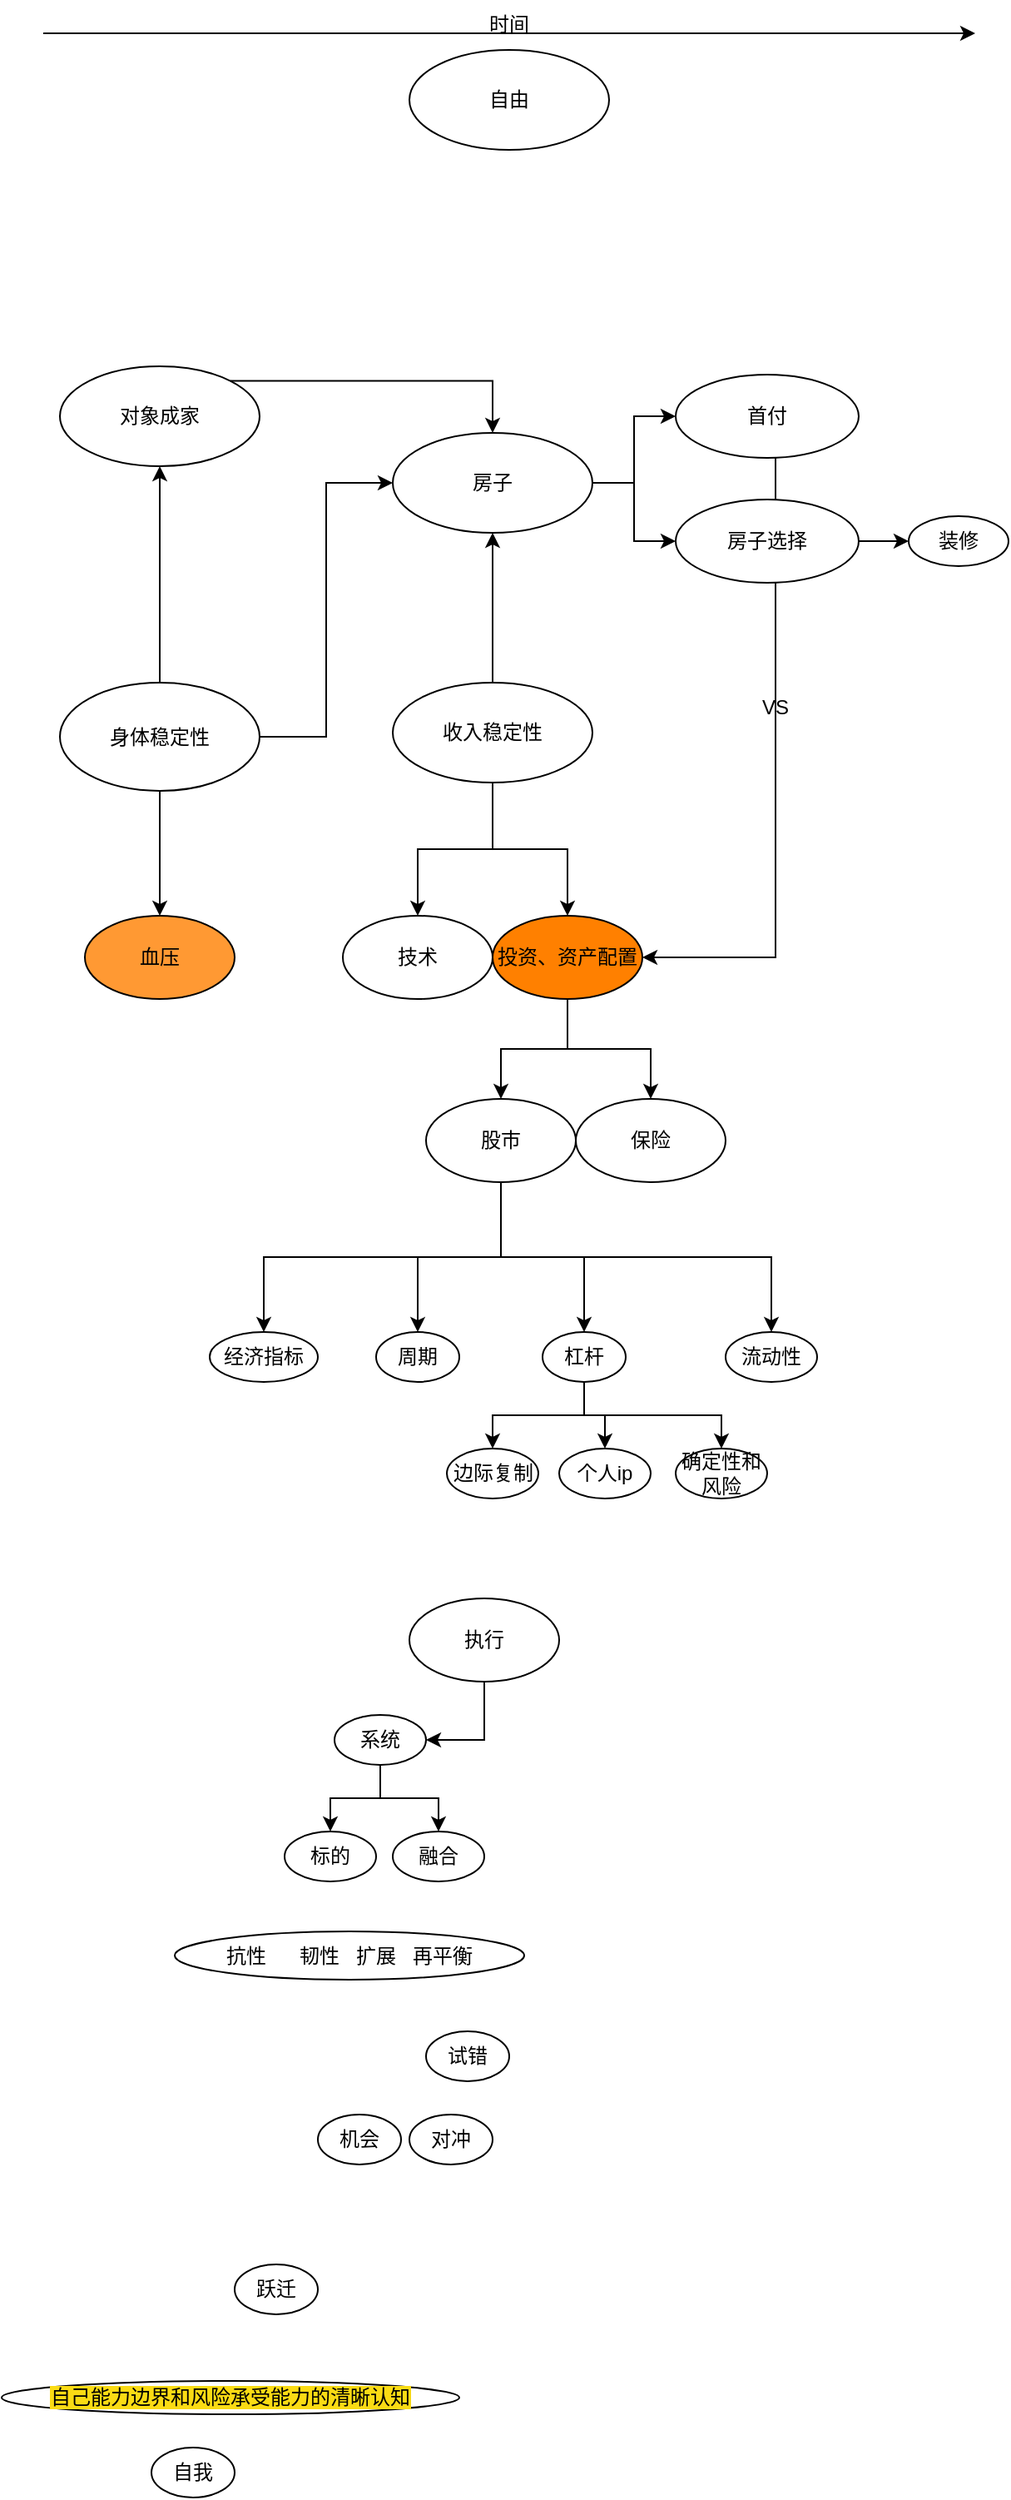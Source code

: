 <mxfile version="20.2.3" type="github">
  <diagram id="d3kX76iIKoJ4xAQK4GNq" name="第 1 页">
    <mxGraphModel dx="1422" dy="800" grid="1" gridSize="10" guides="1" tooltips="1" connect="1" arrows="1" fold="1" page="1" pageScale="1" pageWidth="827" pageHeight="1169" math="0" shadow="0">
      <root>
        <mxCell id="0" />
        <mxCell id="1" parent="0" />
        <mxCell id="ePfMNn7ndaOWINTpqlZt-8" style="edgeStyle=orthogonalEdgeStyle;rounded=0;orthogonalLoop=1;jettySize=auto;html=1;exitX=0.5;exitY=0;exitDx=0;exitDy=0;entryX=0.5;entryY=1;entryDx=0;entryDy=0;" edge="1" parent="1" source="ePfMNn7ndaOWINTpqlZt-1" target="ePfMNn7ndaOWINTpqlZt-7">
          <mxGeometry relative="1" as="geometry" />
        </mxCell>
        <mxCell id="ePfMNn7ndaOWINTpqlZt-13" style="edgeStyle=orthogonalEdgeStyle;rounded=0;orthogonalLoop=1;jettySize=auto;html=1;exitX=0.5;exitY=1;exitDx=0;exitDy=0;" edge="1" parent="1" source="ePfMNn7ndaOWINTpqlZt-1" target="ePfMNn7ndaOWINTpqlZt-11">
          <mxGeometry relative="1" as="geometry" />
        </mxCell>
        <mxCell id="ePfMNn7ndaOWINTpqlZt-19" style="edgeStyle=orthogonalEdgeStyle;rounded=0;orthogonalLoop=1;jettySize=auto;html=1;exitX=1;exitY=0.5;exitDx=0;exitDy=0;entryX=0;entryY=0.5;entryDx=0;entryDy=0;" edge="1" parent="1" source="ePfMNn7ndaOWINTpqlZt-1" target="ePfMNn7ndaOWINTpqlZt-4">
          <mxGeometry relative="1" as="geometry" />
        </mxCell>
        <mxCell id="ePfMNn7ndaOWINTpqlZt-1" value="身体稳定性" style="ellipse;whiteSpace=wrap;html=1;" vertex="1" parent="1">
          <mxGeometry x="240" y="410" width="120" height="65" as="geometry" />
        </mxCell>
        <mxCell id="ePfMNn7ndaOWINTpqlZt-10" style="edgeStyle=orthogonalEdgeStyle;rounded=0;orthogonalLoop=1;jettySize=auto;html=1;exitX=0.5;exitY=0;exitDx=0;exitDy=0;entryX=0.5;entryY=1;entryDx=0;entryDy=0;" edge="1" parent="1" source="ePfMNn7ndaOWINTpqlZt-2" target="ePfMNn7ndaOWINTpqlZt-4">
          <mxGeometry relative="1" as="geometry" />
        </mxCell>
        <mxCell id="ePfMNn7ndaOWINTpqlZt-17" style="edgeStyle=orthogonalEdgeStyle;rounded=0;orthogonalLoop=1;jettySize=auto;html=1;exitX=0.5;exitY=1;exitDx=0;exitDy=0;entryX=0.5;entryY=0;entryDx=0;entryDy=0;" edge="1" parent="1" source="ePfMNn7ndaOWINTpqlZt-2" target="ePfMNn7ndaOWINTpqlZt-14">
          <mxGeometry relative="1" as="geometry" />
        </mxCell>
        <mxCell id="ePfMNn7ndaOWINTpqlZt-18" style="edgeStyle=orthogonalEdgeStyle;rounded=0;orthogonalLoop=1;jettySize=auto;html=1;exitX=0.5;exitY=1;exitDx=0;exitDy=0;entryX=0.5;entryY=0;entryDx=0;entryDy=0;" edge="1" parent="1" source="ePfMNn7ndaOWINTpqlZt-2" target="ePfMNn7ndaOWINTpqlZt-15">
          <mxGeometry relative="1" as="geometry" />
        </mxCell>
        <mxCell id="ePfMNn7ndaOWINTpqlZt-2" value="收入稳定性" style="ellipse;whiteSpace=wrap;html=1;" vertex="1" parent="1">
          <mxGeometry x="440" y="410" width="120" height="60" as="geometry" />
        </mxCell>
        <mxCell id="ePfMNn7ndaOWINTpqlZt-24" style="edgeStyle=orthogonalEdgeStyle;rounded=0;orthogonalLoop=1;jettySize=auto;html=1;exitX=1;exitY=0.5;exitDx=0;exitDy=0;" edge="1" parent="1" source="ePfMNn7ndaOWINTpqlZt-4" target="ePfMNn7ndaOWINTpqlZt-20">
          <mxGeometry relative="1" as="geometry" />
        </mxCell>
        <mxCell id="ePfMNn7ndaOWINTpqlZt-25" style="edgeStyle=orthogonalEdgeStyle;rounded=0;orthogonalLoop=1;jettySize=auto;html=1;exitX=1;exitY=0.5;exitDx=0;exitDy=0;entryX=0;entryY=0.5;entryDx=0;entryDy=0;" edge="1" parent="1" source="ePfMNn7ndaOWINTpqlZt-4" target="ePfMNn7ndaOWINTpqlZt-23">
          <mxGeometry relative="1" as="geometry" />
        </mxCell>
        <mxCell id="ePfMNn7ndaOWINTpqlZt-4" value="房子" style="ellipse;whiteSpace=wrap;html=1;" vertex="1" parent="1">
          <mxGeometry x="440" y="260" width="120" height="60" as="geometry" />
        </mxCell>
        <mxCell id="ePfMNn7ndaOWINTpqlZt-22" style="edgeStyle=orthogonalEdgeStyle;rounded=0;orthogonalLoop=1;jettySize=auto;html=1;exitX=1;exitY=0;exitDx=0;exitDy=0;entryX=0.5;entryY=0;entryDx=0;entryDy=0;" edge="1" parent="1" source="ePfMNn7ndaOWINTpqlZt-7" target="ePfMNn7ndaOWINTpqlZt-4">
          <mxGeometry relative="1" as="geometry" />
        </mxCell>
        <mxCell id="ePfMNn7ndaOWINTpqlZt-7" value="对象成家" style="ellipse;whiteSpace=wrap;html=1;" vertex="1" parent="1">
          <mxGeometry x="240" y="220" width="120" height="60" as="geometry" />
        </mxCell>
        <mxCell id="ePfMNn7ndaOWINTpqlZt-11" value="血压" style="ellipse;whiteSpace=wrap;html=1;fillColor=#FF9933;" vertex="1" parent="1">
          <mxGeometry x="255" y="550" width="90" height="50" as="geometry" />
        </mxCell>
        <mxCell id="ePfMNn7ndaOWINTpqlZt-14" value="技术" style="ellipse;whiteSpace=wrap;html=1;" vertex="1" parent="1">
          <mxGeometry x="410" y="550" width="90" height="50" as="geometry" />
        </mxCell>
        <mxCell id="ePfMNn7ndaOWINTpqlZt-36" style="edgeStyle=orthogonalEdgeStyle;rounded=0;orthogonalLoop=1;jettySize=auto;html=1;exitX=0.5;exitY=1;exitDx=0;exitDy=0;entryX=0.5;entryY=0;entryDx=0;entryDy=0;" edge="1" parent="1" source="ePfMNn7ndaOWINTpqlZt-15" target="ePfMNn7ndaOWINTpqlZt-34">
          <mxGeometry relative="1" as="geometry" />
        </mxCell>
        <mxCell id="ePfMNn7ndaOWINTpqlZt-37" style="edgeStyle=orthogonalEdgeStyle;rounded=0;orthogonalLoop=1;jettySize=auto;html=1;exitX=0.5;exitY=1;exitDx=0;exitDy=0;" edge="1" parent="1" source="ePfMNn7ndaOWINTpqlZt-15" target="ePfMNn7ndaOWINTpqlZt-35">
          <mxGeometry relative="1" as="geometry" />
        </mxCell>
        <mxCell id="ePfMNn7ndaOWINTpqlZt-15" value="投资、资产配置" style="ellipse;whiteSpace=wrap;html=1;fillColor=#FF8000;" vertex="1" parent="1">
          <mxGeometry x="500" y="550" width="90" height="50" as="geometry" />
        </mxCell>
        <mxCell id="ePfMNn7ndaOWINTpqlZt-26" style="edgeStyle=orthogonalEdgeStyle;rounded=0;orthogonalLoop=1;jettySize=auto;html=1;exitX=0.5;exitY=1;exitDx=0;exitDy=0;entryX=1;entryY=0.5;entryDx=0;entryDy=0;" edge="1" parent="1" source="ePfMNn7ndaOWINTpqlZt-20" target="ePfMNn7ndaOWINTpqlZt-15">
          <mxGeometry relative="1" as="geometry">
            <Array as="points">
              <mxPoint x="665" y="250" />
              <mxPoint x="670" y="250" />
              <mxPoint x="670" y="575" />
            </Array>
          </mxGeometry>
        </mxCell>
        <mxCell id="ePfMNn7ndaOWINTpqlZt-20" value="首付" style="ellipse;whiteSpace=wrap;html=1;" vertex="1" parent="1">
          <mxGeometry x="610" y="225" width="110" height="50" as="geometry" />
        </mxCell>
        <mxCell id="ePfMNn7ndaOWINTpqlZt-31" style="edgeStyle=orthogonalEdgeStyle;rounded=0;orthogonalLoop=1;jettySize=auto;html=1;exitX=1;exitY=0.5;exitDx=0;exitDy=0;" edge="1" parent="1" source="ePfMNn7ndaOWINTpqlZt-23" target="ePfMNn7ndaOWINTpqlZt-30">
          <mxGeometry relative="1" as="geometry" />
        </mxCell>
        <mxCell id="ePfMNn7ndaOWINTpqlZt-23" value="房子选择" style="ellipse;whiteSpace=wrap;html=1;" vertex="1" parent="1">
          <mxGeometry x="610" y="300" width="110" height="50" as="geometry" />
        </mxCell>
        <mxCell id="ePfMNn7ndaOWINTpqlZt-27" value="VS" style="text;html=1;strokeColor=none;fillColor=none;align=center;verticalAlign=middle;whiteSpace=wrap;rounded=0;" vertex="1" parent="1">
          <mxGeometry x="640" y="410" width="60" height="30" as="geometry" />
        </mxCell>
        <mxCell id="ePfMNn7ndaOWINTpqlZt-28" value="" style="endArrow=classic;html=1;rounded=0;" edge="1" parent="1">
          <mxGeometry width="50" height="50" relative="1" as="geometry">
            <mxPoint x="230" y="20" as="sourcePoint" />
            <mxPoint x="790" y="20" as="targetPoint" />
          </mxGeometry>
        </mxCell>
        <mxCell id="ePfMNn7ndaOWINTpqlZt-29" value="时间" style="text;html=1;strokeColor=none;fillColor=none;align=center;verticalAlign=middle;whiteSpace=wrap;rounded=0;" vertex="1" parent="1">
          <mxGeometry x="480" width="60" height="30" as="geometry" />
        </mxCell>
        <mxCell id="ePfMNn7ndaOWINTpqlZt-30" value="装修" style="ellipse;whiteSpace=wrap;html=1;" vertex="1" parent="1">
          <mxGeometry x="750" y="310" width="60" height="30" as="geometry" />
        </mxCell>
        <mxCell id="ePfMNn7ndaOWINTpqlZt-45" style="edgeStyle=orthogonalEdgeStyle;rounded=0;orthogonalLoop=1;jettySize=auto;html=1;exitX=0.5;exitY=1;exitDx=0;exitDy=0;" edge="1" parent="1" source="ePfMNn7ndaOWINTpqlZt-34" target="ePfMNn7ndaOWINTpqlZt-38">
          <mxGeometry relative="1" as="geometry" />
        </mxCell>
        <mxCell id="ePfMNn7ndaOWINTpqlZt-46" style="edgeStyle=orthogonalEdgeStyle;rounded=0;orthogonalLoop=1;jettySize=auto;html=1;exitX=0.5;exitY=1;exitDx=0;exitDy=0;entryX=0.5;entryY=0;entryDx=0;entryDy=0;" edge="1" parent="1" source="ePfMNn7ndaOWINTpqlZt-34" target="ePfMNn7ndaOWINTpqlZt-39">
          <mxGeometry relative="1" as="geometry" />
        </mxCell>
        <mxCell id="ePfMNn7ndaOWINTpqlZt-52" style="edgeStyle=orthogonalEdgeStyle;rounded=0;orthogonalLoop=1;jettySize=auto;html=1;exitX=0.5;exitY=1;exitDx=0;exitDy=0;" edge="1" parent="1" source="ePfMNn7ndaOWINTpqlZt-34" target="ePfMNn7ndaOWINTpqlZt-50">
          <mxGeometry relative="1" as="geometry" />
        </mxCell>
        <mxCell id="ePfMNn7ndaOWINTpqlZt-72" style="edgeStyle=orthogonalEdgeStyle;rounded=0;orthogonalLoop=1;jettySize=auto;html=1;exitX=0.5;exitY=1;exitDx=0;exitDy=0;" edge="1" parent="1" source="ePfMNn7ndaOWINTpqlZt-34" target="ePfMNn7ndaOWINTpqlZt-70">
          <mxGeometry relative="1" as="geometry" />
        </mxCell>
        <mxCell id="ePfMNn7ndaOWINTpqlZt-34" value="股市" style="ellipse;whiteSpace=wrap;html=1;" vertex="1" parent="1">
          <mxGeometry x="460" y="660" width="90" height="50" as="geometry" />
        </mxCell>
        <mxCell id="ePfMNn7ndaOWINTpqlZt-35" value="保险" style="ellipse;whiteSpace=wrap;html=1;" vertex="1" parent="1">
          <mxGeometry x="550" y="660" width="90" height="50" as="geometry" />
        </mxCell>
        <mxCell id="ePfMNn7ndaOWINTpqlZt-38" value="周期" style="ellipse;whiteSpace=wrap;html=1;" vertex="1" parent="1">
          <mxGeometry x="430" y="800" width="50" height="30" as="geometry" />
        </mxCell>
        <mxCell id="ePfMNn7ndaOWINTpqlZt-47" style="edgeStyle=orthogonalEdgeStyle;rounded=0;orthogonalLoop=1;jettySize=auto;html=1;exitX=0.5;exitY=1;exitDx=0;exitDy=0;entryX=0.5;entryY=0;entryDx=0;entryDy=0;" edge="1" parent="1" source="ePfMNn7ndaOWINTpqlZt-39" target="ePfMNn7ndaOWINTpqlZt-42">
          <mxGeometry relative="1" as="geometry" />
        </mxCell>
        <mxCell id="ePfMNn7ndaOWINTpqlZt-48" style="edgeStyle=orthogonalEdgeStyle;rounded=0;orthogonalLoop=1;jettySize=auto;html=1;exitX=0.5;exitY=1;exitDx=0;exitDy=0;" edge="1" parent="1" source="ePfMNn7ndaOWINTpqlZt-39" target="ePfMNn7ndaOWINTpqlZt-43">
          <mxGeometry relative="1" as="geometry" />
        </mxCell>
        <mxCell id="ePfMNn7ndaOWINTpqlZt-49" style="edgeStyle=orthogonalEdgeStyle;rounded=0;orthogonalLoop=1;jettySize=auto;html=1;exitX=0.5;exitY=1;exitDx=0;exitDy=0;" edge="1" parent="1" source="ePfMNn7ndaOWINTpqlZt-39" target="ePfMNn7ndaOWINTpqlZt-44">
          <mxGeometry relative="1" as="geometry" />
        </mxCell>
        <mxCell id="ePfMNn7ndaOWINTpqlZt-39" value="杠杆" style="ellipse;whiteSpace=wrap;html=1;" vertex="1" parent="1">
          <mxGeometry x="530" y="800" width="50" height="30" as="geometry" />
        </mxCell>
        <mxCell id="ePfMNn7ndaOWINTpqlZt-40" value="跃迁" style="ellipse;whiteSpace=wrap;html=1;" vertex="1" parent="1">
          <mxGeometry x="345" y="1360" width="50" height="30" as="geometry" />
        </mxCell>
        <mxCell id="ePfMNn7ndaOWINTpqlZt-41" value="自由" style="ellipse;whiteSpace=wrap;html=1;" vertex="1" parent="1">
          <mxGeometry x="450" y="30" width="120" height="60" as="geometry" />
        </mxCell>
        <mxCell id="ePfMNn7ndaOWINTpqlZt-42" value="边际复制" style="ellipse;whiteSpace=wrap;html=1;" vertex="1" parent="1">
          <mxGeometry x="472.5" y="870" width="55" height="30" as="geometry" />
        </mxCell>
        <mxCell id="ePfMNn7ndaOWINTpqlZt-43" value="个人ip" style="ellipse;whiteSpace=wrap;html=1;" vertex="1" parent="1">
          <mxGeometry x="540" y="870" width="55" height="30" as="geometry" />
        </mxCell>
        <mxCell id="ePfMNn7ndaOWINTpqlZt-44" value="确定性和风险" style="ellipse;whiteSpace=wrap;html=1;" vertex="1" parent="1">
          <mxGeometry x="610" y="870" width="55" height="30" as="geometry" />
        </mxCell>
        <mxCell id="ePfMNn7ndaOWINTpqlZt-50" value="经济指标" style="ellipse;whiteSpace=wrap;html=1;" vertex="1" parent="1">
          <mxGeometry x="330" y="800" width="65" height="30" as="geometry" />
        </mxCell>
        <mxCell id="ePfMNn7ndaOWINTpqlZt-60" style="edgeStyle=orthogonalEdgeStyle;rounded=0;orthogonalLoop=1;jettySize=auto;html=1;exitX=0.5;exitY=1;exitDx=0;exitDy=0;entryX=1;entryY=0.5;entryDx=0;entryDy=0;" edge="1" parent="1" source="ePfMNn7ndaOWINTpqlZt-55" target="ePfMNn7ndaOWINTpqlZt-57">
          <mxGeometry relative="1" as="geometry" />
        </mxCell>
        <mxCell id="ePfMNn7ndaOWINTpqlZt-55" value="执行" style="ellipse;whiteSpace=wrap;html=1;" vertex="1" parent="1">
          <mxGeometry x="450" y="960" width="90" height="50" as="geometry" />
        </mxCell>
        <mxCell id="ePfMNn7ndaOWINTpqlZt-61" style="edgeStyle=orthogonalEdgeStyle;rounded=0;orthogonalLoop=1;jettySize=auto;html=1;exitX=0.5;exitY=1;exitDx=0;exitDy=0;" edge="1" parent="1" source="ePfMNn7ndaOWINTpqlZt-57" target="ePfMNn7ndaOWINTpqlZt-58">
          <mxGeometry relative="1" as="geometry" />
        </mxCell>
        <mxCell id="ePfMNn7ndaOWINTpqlZt-62" style="edgeStyle=orthogonalEdgeStyle;rounded=0;orthogonalLoop=1;jettySize=auto;html=1;exitX=0.5;exitY=1;exitDx=0;exitDy=0;entryX=0.5;entryY=0;entryDx=0;entryDy=0;" edge="1" parent="1" source="ePfMNn7ndaOWINTpqlZt-57" target="ePfMNn7ndaOWINTpqlZt-59">
          <mxGeometry relative="1" as="geometry" />
        </mxCell>
        <mxCell id="ePfMNn7ndaOWINTpqlZt-57" value="系统" style="ellipse;whiteSpace=wrap;html=1;" vertex="1" parent="1">
          <mxGeometry x="405" y="1030" width="55" height="30" as="geometry" />
        </mxCell>
        <mxCell id="ePfMNn7ndaOWINTpqlZt-58" value="标的" style="ellipse;whiteSpace=wrap;html=1;" vertex="1" parent="1">
          <mxGeometry x="375" y="1100" width="55" height="30" as="geometry" />
        </mxCell>
        <mxCell id="ePfMNn7ndaOWINTpqlZt-59" value="融合" style="ellipse;whiteSpace=wrap;html=1;" vertex="1" parent="1">
          <mxGeometry x="440" y="1100" width="55" height="30" as="geometry" />
        </mxCell>
        <mxCell id="ePfMNn7ndaOWINTpqlZt-64" value="对冲" style="ellipse;whiteSpace=wrap;html=1;" vertex="1" parent="1">
          <mxGeometry x="450" y="1270" width="50" height="30" as="geometry" />
        </mxCell>
        <mxCell id="ePfMNn7ndaOWINTpqlZt-65" value="抗性&amp;nbsp; &amp;nbsp; &amp;nbsp; 韧性&amp;nbsp; &amp;nbsp;扩展&amp;nbsp; &amp;nbsp;再平衡" style="ellipse;whiteSpace=wrap;html=1;" vertex="1" parent="1">
          <mxGeometry x="309" y="1160" width="210" height="29" as="geometry" />
        </mxCell>
        <mxCell id="ePfMNn7ndaOWINTpqlZt-66" value="机会" style="ellipse;whiteSpace=wrap;html=1;" vertex="1" parent="1">
          <mxGeometry x="395" y="1270" width="50" height="30" as="geometry" />
        </mxCell>
        <mxCell id="ePfMNn7ndaOWINTpqlZt-67" value="试错" style="ellipse;whiteSpace=wrap;html=1;" vertex="1" parent="1">
          <mxGeometry x="460" y="1220" width="50" height="30" as="geometry" />
        </mxCell>
        <mxCell id="ePfMNn7ndaOWINTpqlZt-68" value="自我" style="ellipse;whiteSpace=wrap;html=1;" vertex="1" parent="1">
          <mxGeometry x="295" y="1470" width="50" height="30" as="geometry" />
        </mxCell>
        <mxCell id="ePfMNn7ndaOWINTpqlZt-69" value="&lt;div class=&quot;lake-content&quot;&gt;&lt;span style=&quot;background-color: #FADB14&quot; class=&quot;ne-text&quot;&gt;自己能力边界和风险承受能力的清晰认知&lt;/span&gt;&lt;/div&gt;" style="ellipse;whiteSpace=wrap;html=1;" vertex="1" parent="1">
          <mxGeometry x="205" y="1430" width="275" height="20" as="geometry" />
        </mxCell>
        <mxCell id="ePfMNn7ndaOWINTpqlZt-70" value="流动性" style="ellipse;whiteSpace=wrap;html=1;" vertex="1" parent="1">
          <mxGeometry x="640" y="800" width="55" height="30" as="geometry" />
        </mxCell>
      </root>
    </mxGraphModel>
  </diagram>
</mxfile>
